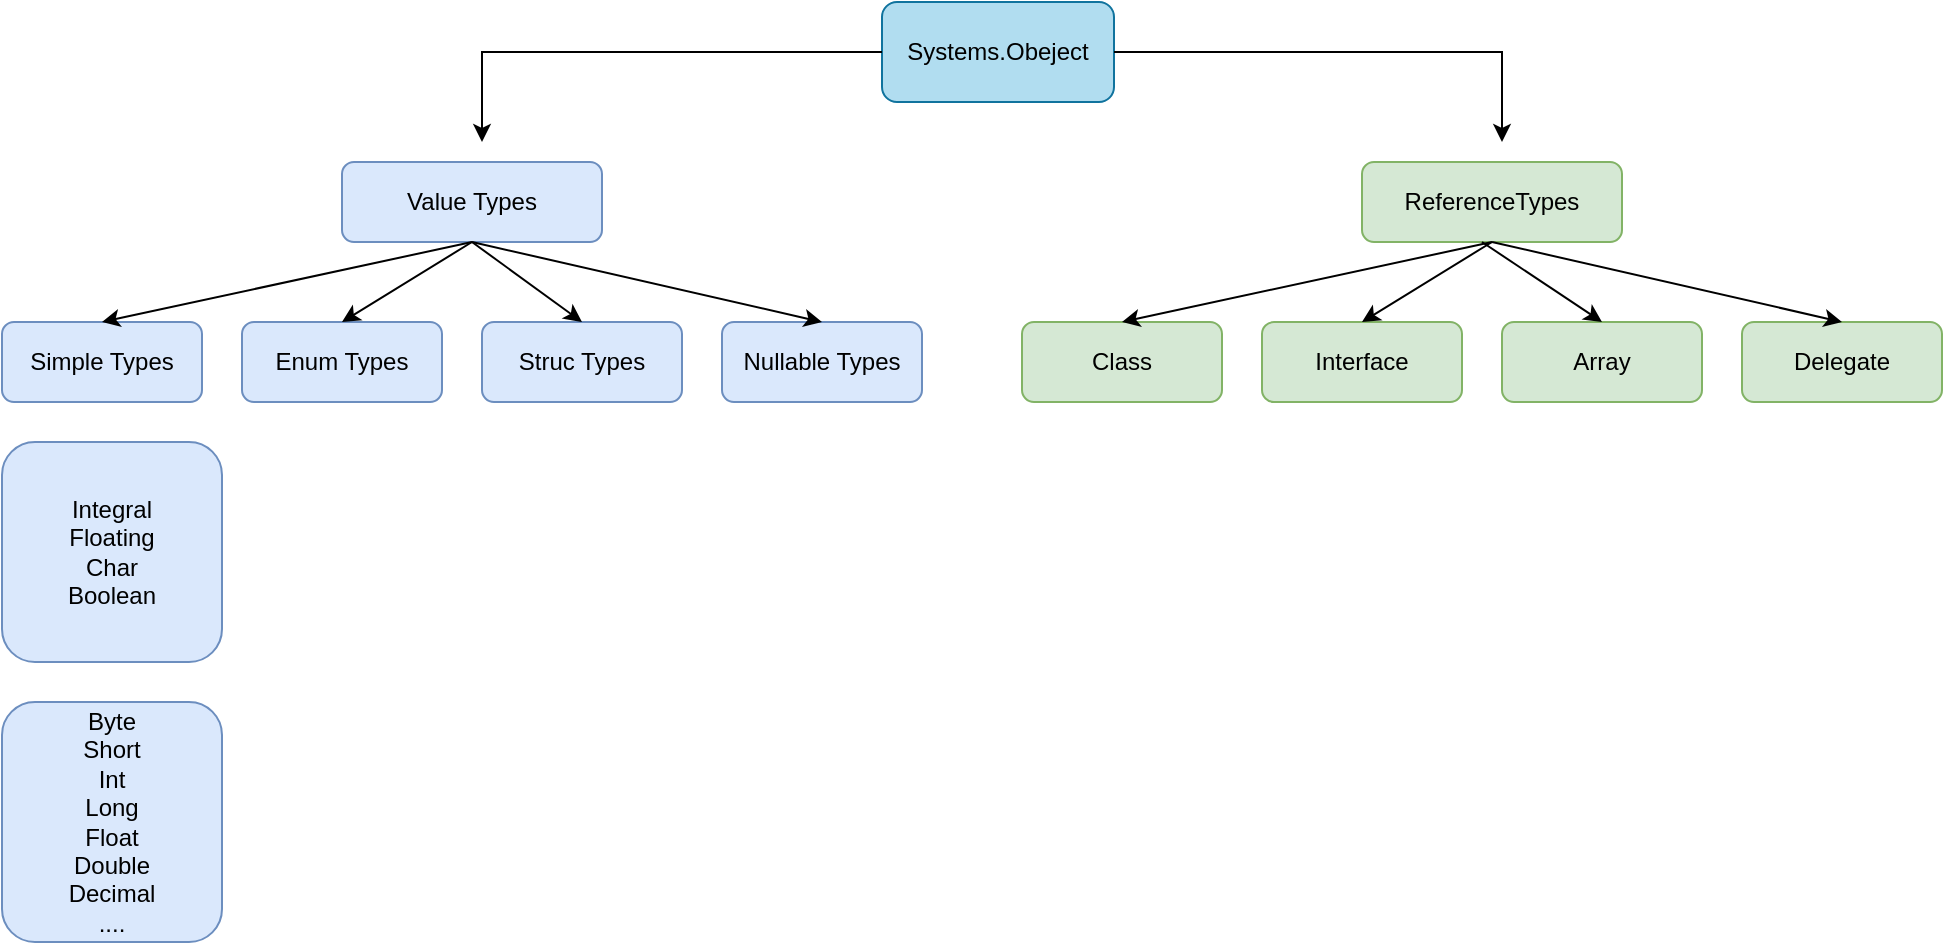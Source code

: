 <mxfile version="22.0.4" type="github">
  <diagram name="Página-1" id="xze03RQGVbHAEg_6dBIH">
    <mxGraphModel dx="1309" dy="761" grid="1" gridSize="10" guides="1" tooltips="1" connect="1" arrows="1" fold="1" page="1" pageScale="1" pageWidth="827" pageHeight="1169" math="0" shadow="0">
      <root>
        <mxCell id="0" />
        <mxCell id="1" parent="0" />
        <mxCell id="ciqBClQ3y13aGaIbxI16-1" value="Systems.Obeject" style="rounded=1;whiteSpace=wrap;html=1;fillColor=#b1ddf0;strokeColor=#10739e;" vertex="1" parent="1">
          <mxGeometry x="480" y="80" width="116" height="50" as="geometry" />
        </mxCell>
        <mxCell id="ciqBClQ3y13aGaIbxI16-2" value="Value Types" style="rounded=1;whiteSpace=wrap;html=1;fillColor=#dae8fc;strokeColor=#6c8ebf;" vertex="1" parent="1">
          <mxGeometry x="210" y="160" width="130" height="40" as="geometry" />
        </mxCell>
        <mxCell id="ciqBClQ3y13aGaIbxI16-3" value="Simple Types" style="rounded=1;whiteSpace=wrap;html=1;fillColor=#dae8fc;strokeColor=#6c8ebf;" vertex="1" parent="1">
          <mxGeometry x="40" y="240" width="100" height="40" as="geometry" />
        </mxCell>
        <mxCell id="ciqBClQ3y13aGaIbxI16-4" value="Enum Types" style="rounded=1;whiteSpace=wrap;html=1;fillColor=#dae8fc;strokeColor=#6c8ebf;" vertex="1" parent="1">
          <mxGeometry x="160" y="240" width="100" height="40" as="geometry" />
        </mxCell>
        <mxCell id="ciqBClQ3y13aGaIbxI16-5" value="Struc Types" style="rounded=1;whiteSpace=wrap;html=1;fillColor=#dae8fc;strokeColor=#6c8ebf;" vertex="1" parent="1">
          <mxGeometry x="280" y="240" width="100" height="40" as="geometry" />
        </mxCell>
        <mxCell id="ciqBClQ3y13aGaIbxI16-6" value="Nullable Types" style="rounded=1;whiteSpace=wrap;html=1;fillColor=#dae8fc;strokeColor=#6c8ebf;" vertex="1" parent="1">
          <mxGeometry x="400" y="240" width="100" height="40" as="geometry" />
        </mxCell>
        <mxCell id="ciqBClQ3y13aGaIbxI16-7" value="ReferenceTypes" style="rounded=1;whiteSpace=wrap;html=1;fillColor=#d5e8d4;strokeColor=#82b366;" vertex="1" parent="1">
          <mxGeometry x="720" y="160" width="130" height="40" as="geometry" />
        </mxCell>
        <mxCell id="ciqBClQ3y13aGaIbxI16-8" value="Class" style="rounded=1;whiteSpace=wrap;html=1;fillColor=#d5e8d4;strokeColor=#82b366;" vertex="1" parent="1">
          <mxGeometry x="550" y="240" width="100" height="40" as="geometry" />
        </mxCell>
        <mxCell id="ciqBClQ3y13aGaIbxI16-9" value="Interface" style="rounded=1;whiteSpace=wrap;html=1;fillColor=#d5e8d4;strokeColor=#82b366;" vertex="1" parent="1">
          <mxGeometry x="670" y="240" width="100" height="40" as="geometry" />
        </mxCell>
        <mxCell id="ciqBClQ3y13aGaIbxI16-10" value="Array" style="rounded=1;whiteSpace=wrap;html=1;fillColor=#d5e8d4;strokeColor=#82b366;" vertex="1" parent="1">
          <mxGeometry x="790" y="240" width="100" height="40" as="geometry" />
        </mxCell>
        <mxCell id="ciqBClQ3y13aGaIbxI16-11" value="Delegate" style="rounded=1;whiteSpace=wrap;html=1;fillColor=#d5e8d4;strokeColor=#82b366;" vertex="1" parent="1">
          <mxGeometry x="910" y="240" width="100" height="40" as="geometry" />
        </mxCell>
        <mxCell id="ciqBClQ3y13aGaIbxI16-12" value="Integral&lt;br&gt;Floating&lt;br&gt;Char&lt;br&gt;Boolean" style="rounded=1;whiteSpace=wrap;html=1;fillColor=#dae8fc;strokeColor=#6c8ebf;" vertex="1" parent="1">
          <mxGeometry x="40" y="300" width="110" height="110" as="geometry" />
        </mxCell>
        <mxCell id="ciqBClQ3y13aGaIbxI16-13" value="Byte &lt;br&gt;Short&lt;br&gt;Int&lt;br&gt;Long&lt;br&gt;Float&lt;br&gt;Double&lt;br&gt;Decimal&lt;br&gt;...." style="rounded=1;whiteSpace=wrap;html=1;fillColor=#dae8fc;strokeColor=#6c8ebf;" vertex="1" parent="1">
          <mxGeometry x="40" y="430" width="110" height="120" as="geometry" />
        </mxCell>
        <mxCell id="ciqBClQ3y13aGaIbxI16-19" value="" style="endArrow=classic;html=1;rounded=0;exitX=0;exitY=0.5;exitDx=0;exitDy=0;" edge="1" parent="1" source="ciqBClQ3y13aGaIbxI16-1">
          <mxGeometry width="50" height="50" relative="1" as="geometry">
            <mxPoint x="460" y="200" as="sourcePoint" />
            <mxPoint x="280" y="150" as="targetPoint" />
            <Array as="points">
              <mxPoint x="280" y="105" />
            </Array>
          </mxGeometry>
        </mxCell>
        <mxCell id="ciqBClQ3y13aGaIbxI16-20" value="" style="endArrow=classic;html=1;rounded=0;exitX=1;exitY=0.5;exitDx=0;exitDy=0;" edge="1" parent="1" source="ciqBClQ3y13aGaIbxI16-1">
          <mxGeometry width="50" height="50" relative="1" as="geometry">
            <mxPoint x="850" y="110" as="sourcePoint" />
            <mxPoint x="790" y="150" as="targetPoint" />
            <Array as="points">
              <mxPoint x="790" y="105" />
            </Array>
          </mxGeometry>
        </mxCell>
        <mxCell id="ciqBClQ3y13aGaIbxI16-21" value="" style="endArrow=classic;html=1;rounded=0;exitX=0.5;exitY=1;exitDx=0;exitDy=0;entryX=0.5;entryY=0;entryDx=0;entryDy=0;" edge="1" parent="1" source="ciqBClQ3y13aGaIbxI16-2" target="ciqBClQ3y13aGaIbxI16-3">
          <mxGeometry width="50" height="50" relative="1" as="geometry">
            <mxPoint x="370" y="400" as="sourcePoint" />
            <mxPoint x="420" y="350" as="targetPoint" />
          </mxGeometry>
        </mxCell>
        <mxCell id="ciqBClQ3y13aGaIbxI16-25" value="" style="endArrow=classic;html=1;rounded=0;exitX=0.5;exitY=1;exitDx=0;exitDy=0;entryX=0.5;entryY=0;entryDx=0;entryDy=0;" edge="1" parent="1" source="ciqBClQ3y13aGaIbxI16-2" target="ciqBClQ3y13aGaIbxI16-4">
          <mxGeometry width="50" height="50" relative="1" as="geometry">
            <mxPoint x="285" y="210" as="sourcePoint" />
            <mxPoint x="100" y="250" as="targetPoint" />
          </mxGeometry>
        </mxCell>
        <mxCell id="ciqBClQ3y13aGaIbxI16-26" value="" style="endArrow=classic;html=1;rounded=0;exitX=0.5;exitY=1;exitDx=0;exitDy=0;entryX=0.5;entryY=0;entryDx=0;entryDy=0;" edge="1" parent="1" source="ciqBClQ3y13aGaIbxI16-2" target="ciqBClQ3y13aGaIbxI16-5">
          <mxGeometry width="50" height="50" relative="1" as="geometry">
            <mxPoint x="295" y="220" as="sourcePoint" />
            <mxPoint x="110" y="260" as="targetPoint" />
          </mxGeometry>
        </mxCell>
        <mxCell id="ciqBClQ3y13aGaIbxI16-27" value="" style="endArrow=classic;html=1;rounded=0;exitX=0.5;exitY=1;exitDx=0;exitDy=0;entryX=0.5;entryY=0;entryDx=0;entryDy=0;" edge="1" parent="1" source="ciqBClQ3y13aGaIbxI16-2" target="ciqBClQ3y13aGaIbxI16-6">
          <mxGeometry width="50" height="50" relative="1" as="geometry">
            <mxPoint x="425" y="400" as="sourcePoint" />
            <mxPoint x="270" y="470" as="targetPoint" />
          </mxGeometry>
        </mxCell>
        <mxCell id="ciqBClQ3y13aGaIbxI16-29" value="" style="endArrow=classic;html=1;rounded=0;exitX=0.5;exitY=1;exitDx=0;exitDy=0;entryX=0.5;entryY=0;entryDx=0;entryDy=0;" edge="1" parent="1" source="ciqBClQ3y13aGaIbxI16-7" target="ciqBClQ3y13aGaIbxI16-8">
          <mxGeometry width="50" height="50" relative="1" as="geometry">
            <mxPoint x="775" y="220" as="sourcePoint" />
            <mxPoint x="590" y="260" as="targetPoint" />
          </mxGeometry>
        </mxCell>
        <mxCell id="ciqBClQ3y13aGaIbxI16-30" value="" style="endArrow=classic;html=1;rounded=0;exitX=0.5;exitY=1;exitDx=0;exitDy=0;entryX=0.5;entryY=0;entryDx=0;entryDy=0;" edge="1" parent="1" source="ciqBClQ3y13aGaIbxI16-7" target="ciqBClQ3y13aGaIbxI16-9">
          <mxGeometry width="50" height="50" relative="1" as="geometry">
            <mxPoint x="755" y="380" as="sourcePoint" />
            <mxPoint x="570" y="420" as="targetPoint" />
          </mxGeometry>
        </mxCell>
        <mxCell id="ciqBClQ3y13aGaIbxI16-31" value="" style="endArrow=classic;html=1;rounded=0;entryX=0.5;entryY=0;entryDx=0;entryDy=0;" edge="1" parent="1" target="ciqBClQ3y13aGaIbxI16-10">
          <mxGeometry width="50" height="50" relative="1" as="geometry">
            <mxPoint x="780" y="200" as="sourcePoint" />
            <mxPoint x="585" y="470" as="targetPoint" />
          </mxGeometry>
        </mxCell>
        <mxCell id="ciqBClQ3y13aGaIbxI16-32" value="" style="endArrow=classic;html=1;rounded=0;exitX=0.5;exitY=1;exitDx=0;exitDy=0;entryX=0.5;entryY=0;entryDx=0;entryDy=0;" edge="1" parent="1" source="ciqBClQ3y13aGaIbxI16-7" target="ciqBClQ3y13aGaIbxI16-11">
          <mxGeometry width="50" height="50" relative="1" as="geometry">
            <mxPoint x="890" y="430" as="sourcePoint" />
            <mxPoint x="705" y="470" as="targetPoint" />
          </mxGeometry>
        </mxCell>
      </root>
    </mxGraphModel>
  </diagram>
</mxfile>
